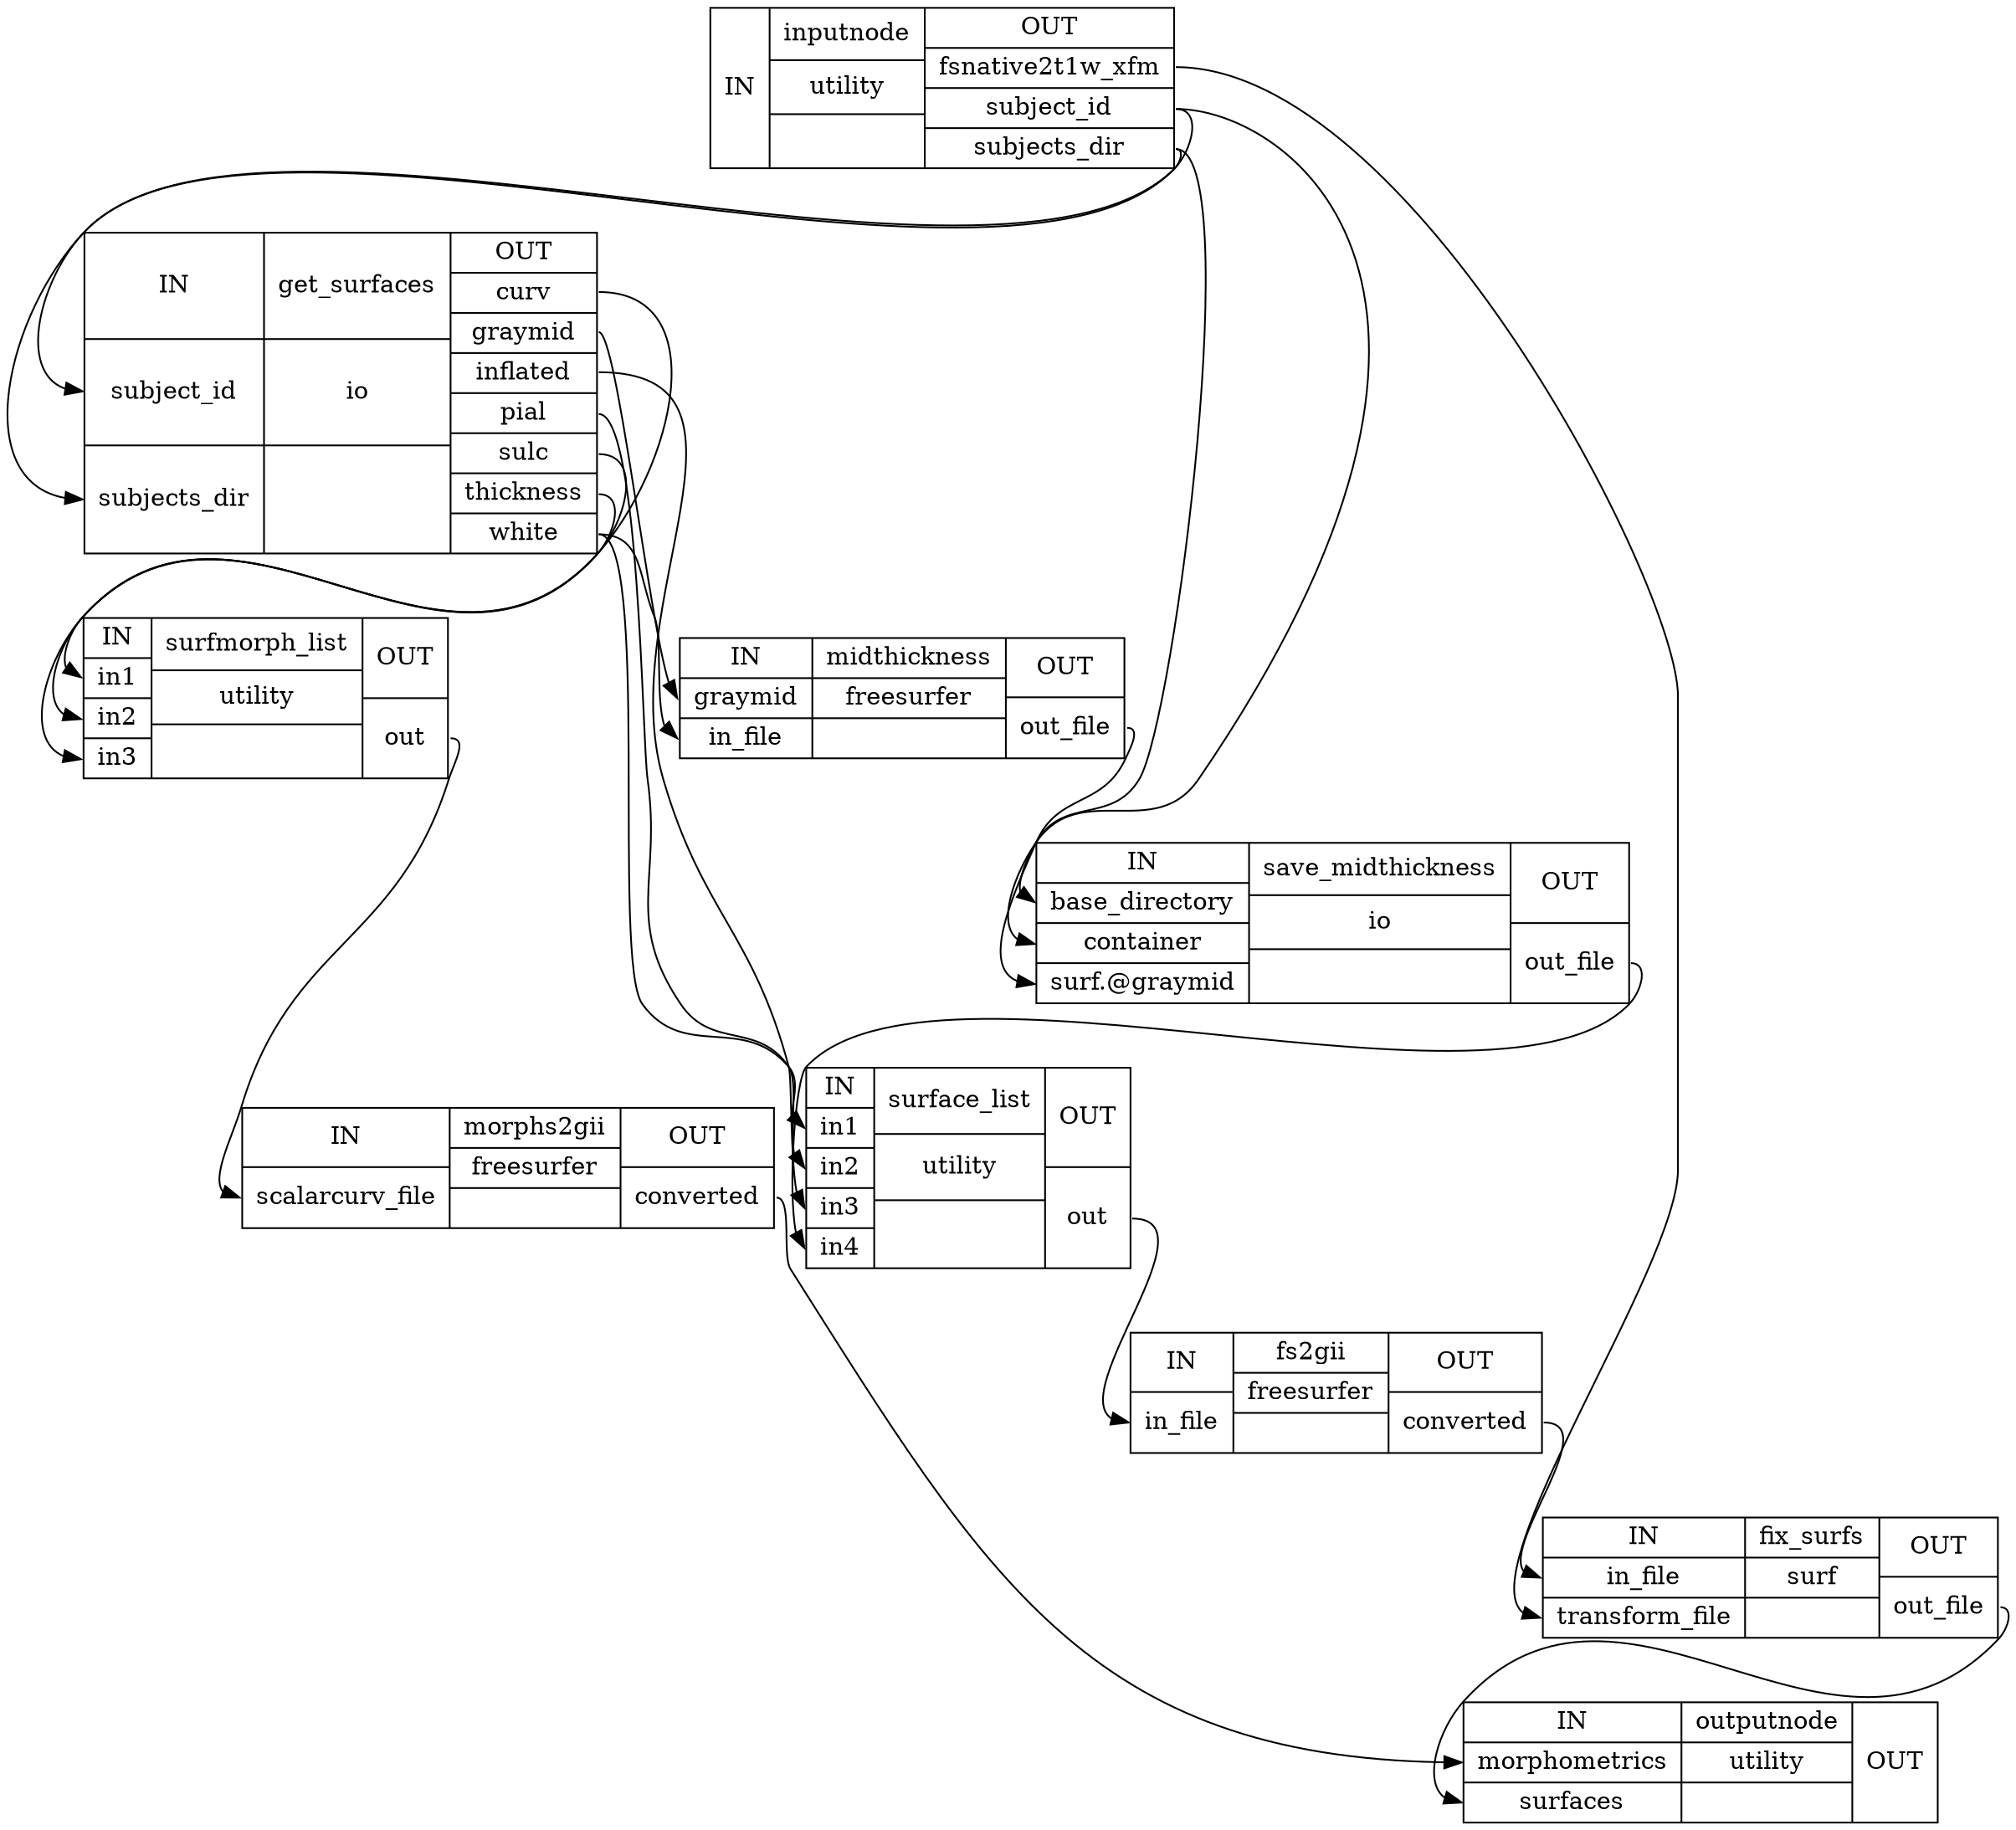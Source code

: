 digraph structs {
node [shape=record];
gifti_surface_wfinputnode [label="{IN}|{ inputnode | utility |  }|{OUT|<outfsnative2t1wxfm> fsnative2t1w_xfm|<outsubjectid> subject_id|<outsubjectsdir> subjects_dir}"];
gifti_surface_wfget_surfaces [label="{IN|<insubjectid> subject_id|<insubjectsdir> subjects_dir}|{ get_surfaces | io |  }|{OUT|<outcurv> curv|<outgraymid> graymid|<outinflated> inflated|<outpial> pial|<outsulc> sulc|<outthickness> thickness|<outwhite> white}"];
gifti_surface_wfmidthickness [label="{IN|<ingraymid> graymid|<ininfile> in_file}|{ midthickness | freesurfer |  }|{OUT|<outoutfile> out_file}"];
gifti_surface_wfsurfmorph_list [label="{IN|<inin1> in1|<inin2> in2|<inin3> in3}|{ surfmorph_list | utility |  }|{OUT|<outout> out}"];
gifti_surface_wfsave_midthickness [label="{IN|<inbasedirectory> base_directory|<incontainer> container|<insurfgraymid> surf.@graymid}|{ save_midthickness | io |  }|{OUT|<outoutfile> out_file}"];
gifti_surface_wfmorphs2gii [label="{IN|<inscalarcurvfile> scalarcurv_file}|{ morphs2gii | freesurfer |  }|{OUT|<outconverted> converted}"];
gifti_surface_wfsurface_list [label="{IN|<inin1> in1|<inin2> in2|<inin3> in3|<inin4> in4}|{ surface_list | utility |  }|{OUT|<outout> out}"];
gifti_surface_wffs2gii [label="{IN|<ininfile> in_file}|{ fs2gii | freesurfer |  }|{OUT|<outconverted> converted}"];
gifti_surface_wffix_surfs [label="{IN|<ininfile> in_file|<intransformfile> transform_file}|{ fix_surfs | surf |  }|{OUT|<outoutfile> out_file}"];
gifti_surface_wfoutputnode [label="{IN|<inmorphometrics> morphometrics|<insurfaces> surfaces}|{ outputnode | utility |  }|{OUT}"];
gifti_surface_wffix_surfs:outoutfile:e -> gifti_surface_wfoutputnode:insurfaces:w;
gifti_surface_wffs2gii:outconverted:e -> gifti_surface_wffix_surfs:ininfile:w;
gifti_surface_wfget_surfaces:outcurv:e -> gifti_surface_wfsurfmorph_list:inin3:w;
gifti_surface_wfget_surfaces:outgraymid:e -> gifti_surface_wfmidthickness:ingraymid:w;
gifti_surface_wfget_surfaces:outinflated:e -> gifti_surface_wfsurface_list:inin3:w;
gifti_surface_wfget_surfaces:outpial:e -> gifti_surface_wfsurface_list:inin2:w;
gifti_surface_wfget_surfaces:outsulc:e -> gifti_surface_wfsurfmorph_list:inin2:w;
gifti_surface_wfget_surfaces:outthickness:e -> gifti_surface_wfsurfmorph_list:inin1:w;
gifti_surface_wfget_surfaces:outwhite:e -> gifti_surface_wfmidthickness:ininfile:w;
gifti_surface_wfget_surfaces:outwhite:e -> gifti_surface_wfsurface_list:inin1:w;
gifti_surface_wfinputnode:outfsnative2t1wxfm:e -> gifti_surface_wffix_surfs:intransformfile:w;
gifti_surface_wfinputnode:outsubjectid:e -> gifti_surface_wfget_surfaces:insubjectid:w;
gifti_surface_wfinputnode:outsubjectid:e -> gifti_surface_wfsave_midthickness:incontainer:w;
gifti_surface_wfinputnode:outsubjectsdir:e -> gifti_surface_wfget_surfaces:insubjectsdir:w;
gifti_surface_wfinputnode:outsubjectsdir:e -> gifti_surface_wfsave_midthickness:inbasedirectory:w;
gifti_surface_wfmidthickness:outoutfile:e -> gifti_surface_wfsave_midthickness:insurfgraymid:w;
gifti_surface_wfmorphs2gii:outconverted:e -> gifti_surface_wfoutputnode:inmorphometrics:w;
gifti_surface_wfsave_midthickness:outoutfile:e -> gifti_surface_wfsurface_list:inin4:w;
gifti_surface_wfsurface_list:outout:e -> gifti_surface_wffs2gii:ininfile:w;
gifti_surface_wfsurfmorph_list:outout:e -> gifti_surface_wfmorphs2gii:inscalarcurvfile:w;
}